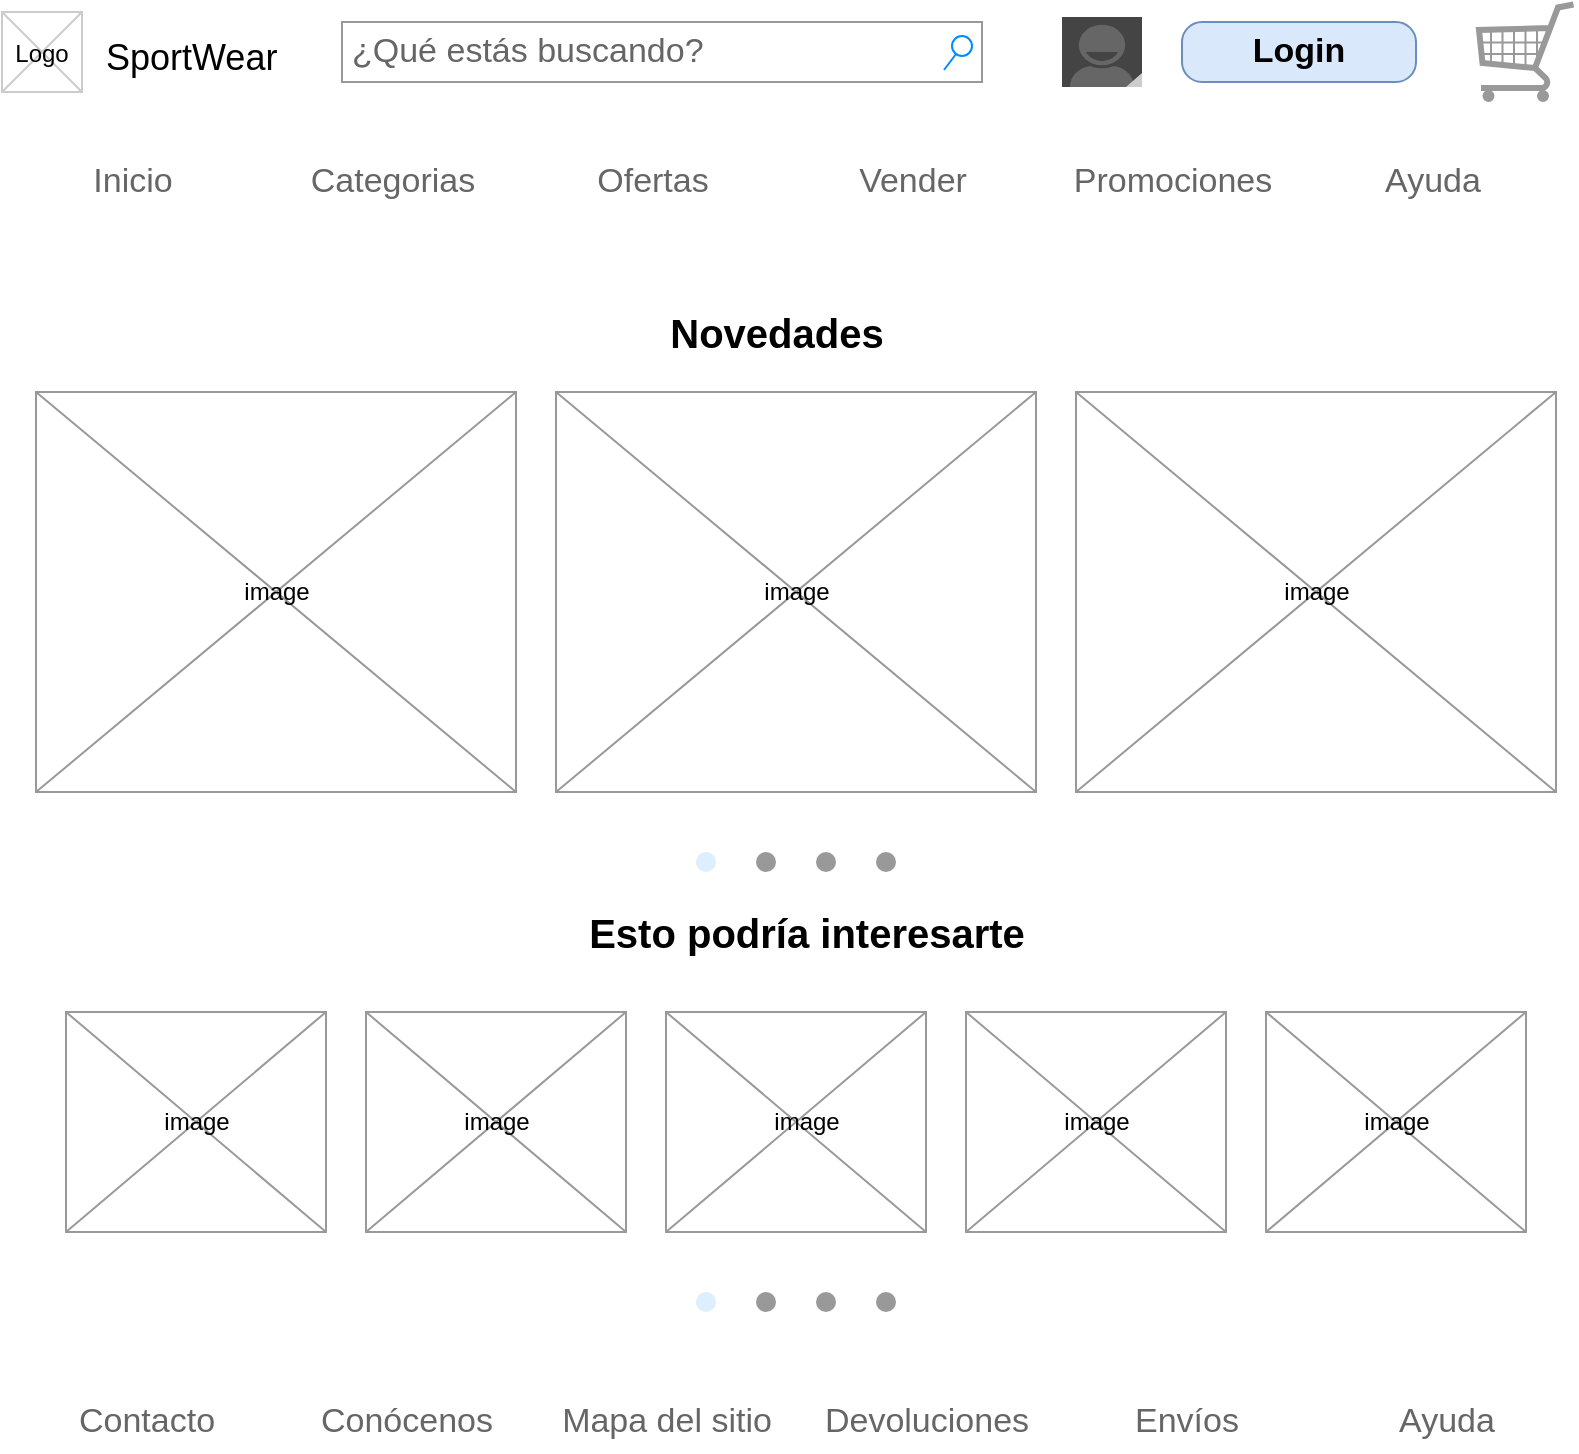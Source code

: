 <mxfile version="12.9.14" type="device"><diagram name="Page-1" id="f1b7ffb7-ca1e-a977-7cf5-a751b3c06c05"><mxGraphModel dx="1422" dy="794" grid="1" gridSize="10" guides="1" tooltips="1" connect="1" arrows="1" fold="1" page="1" pageScale="1" pageWidth="826" pageHeight="1169" background="#ffffff" math="0" shadow="0"><root><mxCell id="0"/><mxCell id="1" parent="0"/><mxCell id="2" value="SportWear" style="text;spacingTop=-5;fontSize=18;fontStyle=0" parent="1" vertex="1"><mxGeometry x="73" y="30" width="90" height="20" as="geometry"/></mxCell><mxCell id="20" value="" style="verticalLabelPosition=bottom;verticalAlign=top;strokeWidth=1;shape=mxgraph.mockup.graphics.iconGrid;strokeColor=#CCCCCC;gridSize=1,1;" parent="1" vertex="1"><mxGeometry x="23" y="20" width="40" height="40" as="geometry"/></mxCell><mxCell id="21" value="Logo" style="text;spacingTop=-5;align=center;verticalAlign=middle;" parent="1" vertex="1"><mxGeometry x="23" y="22.5" width="40" height="40" as="geometry"/></mxCell><mxCell id="jEn-GdpzN3LocC7QqjdC-65" value="¿Qué estás buscando?" style="strokeWidth=1;shadow=0;dashed=0;align=center;html=1;shape=mxgraph.mockup.forms.searchBox;strokeColor=#999999;mainText=;strokeColor2=#008cff;fontColor=#666666;fontSize=17;align=left;spacingLeft=3;" vertex="1" parent="1"><mxGeometry x="193" y="25" width="320" height="30" as="geometry"/></mxCell><mxCell id="jEn-GdpzN3LocC7QqjdC-80" value="" style="verticalLabelPosition=bottom;shadow=0;dashed=0;align=center;html=1;verticalAlign=top;strokeWidth=1;shape=mxgraph.mockup.misc.shoppingCart;strokeColor=#999999;" vertex="1" parent="1"><mxGeometry x="760" y="15" width="50" height="50" as="geometry"/></mxCell><mxCell id="jEn-GdpzN3LocC7QqjdC-81" value="" style="verticalLabelPosition=bottom;verticalAlign=top;html=1;shadow=0;dashed=0;strokeWidth=1;shape=mxgraph.android.contact_badge_normal;align=center;" vertex="1" parent="1"><mxGeometry x="553" y="22.5" width="40" height="35" as="geometry"/></mxCell><mxCell id="jEn-GdpzN3LocC7QqjdC-82" value="Login" style="strokeWidth=1;shadow=0;dashed=0;align=center;html=1;shape=mxgraph.mockup.buttons.button;mainText=;buttonStyle=round;fontSize=17;fontStyle=1;whiteSpace=wrap;fillColor=#dae8fc;strokeColor=#6c8ebf;" vertex="1" parent="1"><mxGeometry x="613" y="25" width="117" height="30" as="geometry"/></mxCell><mxCell id="jEn-GdpzN3LocC7QqjdC-83" value="" style="strokeWidth=1;shadow=0;dashed=0;align=center;html=1;shape=mxgraph.mockup.forms.rrect;rSize=0;strokeColor=none;" vertex="1" parent="1"><mxGeometry x="23" y="90" width="780" height="30" as="geometry"/></mxCell><mxCell id="jEn-GdpzN3LocC7QqjdC-84" value="Inicio" style="strokeColor=inherit;fillColor=inherit;gradientColor=inherit;strokeWidth=1;shadow=0;dashed=0;align=center;html=1;shape=mxgraph.mockup.forms.rrect;rSize=0;fontSize=17;fontColor=#666666;" vertex="1" parent="jEn-GdpzN3LocC7QqjdC-83"><mxGeometry width="130" height="30" as="geometry"/></mxCell><mxCell id="jEn-GdpzN3LocC7QqjdC-85" value="Categorias" style="strokeColor=inherit;fillColor=inherit;gradientColor=inherit;strokeWidth=1;shadow=0;dashed=0;align=center;html=1;shape=mxgraph.mockup.forms.rrect;rSize=0;fontSize=17;fontColor=#666666;" vertex="1" parent="jEn-GdpzN3LocC7QqjdC-83"><mxGeometry x="130" width="130" height="30" as="geometry"/></mxCell><mxCell id="jEn-GdpzN3LocC7QqjdC-86" value="Ofertas" style="strokeColor=inherit;fillColor=inherit;gradientColor=inherit;strokeWidth=1;shadow=0;dashed=0;align=center;html=1;shape=mxgraph.mockup.forms.rrect;rSize=0;fontSize=17;fontColor=#666666;" vertex="1" parent="jEn-GdpzN3LocC7QqjdC-83"><mxGeometry x="260" width="130" height="30" as="geometry"/></mxCell><mxCell id="jEn-GdpzN3LocC7QqjdC-87" value="Vender" style="strokeColor=inherit;fillColor=inherit;gradientColor=inherit;strokeWidth=1;shadow=0;dashed=0;align=center;html=1;shape=mxgraph.mockup.forms.rrect;rSize=0;fontSize=17;fontColor=#666666;" vertex="1" parent="jEn-GdpzN3LocC7QqjdC-83"><mxGeometry x="390" width="130" height="30" as="geometry"/></mxCell><mxCell id="jEn-GdpzN3LocC7QqjdC-88" value="Promociones" style="strokeColor=inherit;fillColor=inherit;gradientColor=inherit;strokeWidth=1;shadow=0;dashed=0;align=center;html=1;shape=mxgraph.mockup.forms.rrect;rSize=0;fontSize=17;fontColor=#666666;" vertex="1" parent="jEn-GdpzN3LocC7QqjdC-83"><mxGeometry x="520" width="130" height="30" as="geometry"/></mxCell><mxCell id="jEn-GdpzN3LocC7QqjdC-89" value="Ayuda" style="strokeColor=inherit;fillColor=inherit;gradientColor=inherit;strokeWidth=1;shadow=0;dashed=0;align=center;html=1;shape=mxgraph.mockup.forms.rrect;rSize=0;fontSize=17;fontColor=#666666;" vertex="1" parent="jEn-GdpzN3LocC7QqjdC-83"><mxGeometry x="650" width="130" height="30" as="geometry"/></mxCell><mxCell id="jEn-GdpzN3LocC7QqjdC-92" value="" style="verticalLabelPosition=bottom;shadow=0;dashed=0;align=center;html=1;verticalAlign=top;strokeWidth=1;shape=mxgraph.mockup.graphics.simpleIcon;strokeColor=#999999;" vertex="1" parent="1"><mxGeometry x="40" y="210" width="240" height="200" as="geometry"/></mxCell><mxCell id="jEn-GdpzN3LocC7QqjdC-94" value="" style="verticalLabelPosition=bottom;shadow=0;dashed=0;align=center;html=1;verticalAlign=top;strokeWidth=1;shape=mxgraph.mockup.graphics.simpleIcon;strokeColor=#999999;" vertex="1" parent="1"><mxGeometry x="300" y="210" width="240" height="200" as="geometry"/></mxCell><mxCell id="jEn-GdpzN3LocC7QqjdC-95" value="" style="verticalLabelPosition=bottom;shadow=0;dashed=0;align=center;html=1;verticalAlign=top;strokeWidth=1;shape=mxgraph.mockup.graphics.simpleIcon;strokeColor=#999999;" vertex="1" parent="1"><mxGeometry x="560" y="210" width="240" height="200" as="geometry"/></mxCell><mxCell id="jEn-GdpzN3LocC7QqjdC-98" value="" style="verticalLabelPosition=bottom;shadow=0;dashed=0;align=center;html=1;verticalAlign=top;strokeWidth=1;shape=mxgraph.mockup.navigation.pageControl;fillColor=#999999;strokeColor=#ddeeff;gradientColor=none;" vertex="1" parent="1"><mxGeometry x="370" y="650" width="100" height="30" as="geometry"/></mxCell><mxCell id="jEn-GdpzN3LocC7QqjdC-100" value="" style="verticalLabelPosition=bottom;shadow=0;dashed=0;align=center;html=1;verticalAlign=top;strokeWidth=1;shape=mxgraph.mockup.graphics.simpleIcon;strokeColor=#999999;" vertex="1" parent="1"><mxGeometry x="55" y="520" width="130" height="110" as="geometry"/></mxCell><mxCell id="jEn-GdpzN3LocC7QqjdC-105" value="" style="verticalLabelPosition=bottom;shadow=0;dashed=0;align=center;html=1;verticalAlign=top;strokeWidth=1;shape=mxgraph.mockup.graphics.simpleIcon;strokeColor=#999999;" vertex="1" parent="1"><mxGeometry x="205" y="520" width="130" height="110" as="geometry"/></mxCell><mxCell id="jEn-GdpzN3LocC7QqjdC-106" value="" style="verticalLabelPosition=bottom;shadow=0;dashed=0;align=center;html=1;verticalAlign=top;strokeWidth=1;shape=mxgraph.mockup.graphics.simpleIcon;strokeColor=#999999;" vertex="1" parent="1"><mxGeometry x="355" y="520" width="130" height="110" as="geometry"/></mxCell><mxCell id="jEn-GdpzN3LocC7QqjdC-107" value="" style="verticalLabelPosition=bottom;shadow=0;dashed=0;align=center;html=1;verticalAlign=top;strokeWidth=1;shape=mxgraph.mockup.graphics.simpleIcon;strokeColor=#999999;" vertex="1" parent="1"><mxGeometry x="505" y="520" width="130" height="110" as="geometry"/></mxCell><mxCell id="jEn-GdpzN3LocC7QqjdC-108" value="" style="verticalLabelPosition=bottom;shadow=0;dashed=0;align=center;html=1;verticalAlign=top;strokeWidth=1;shape=mxgraph.mockup.graphics.simpleIcon;strokeColor=#999999;" vertex="1" parent="1"><mxGeometry x="655" y="520" width="130" height="110" as="geometry"/></mxCell><mxCell id="jEn-GdpzN3LocC7QqjdC-109" value="&lt;font face=&quot;Helvetica&quot; size=&quot;1&quot;&gt;&lt;b style=&quot;font-size: 20px&quot;&gt;Novedades&lt;/b&gt;&lt;/font&gt;" style="text;html=1;align=center;verticalAlign=middle;resizable=0;points=[];autosize=1;fontFamily=Calibri;" vertex="1" parent="1"><mxGeometry x="350" y="170" width="120" height="20" as="geometry"/></mxCell><mxCell id="jEn-GdpzN3LocC7QqjdC-111" value="&lt;font face=&quot;Helvetica&quot; size=&quot;1&quot;&gt;&lt;b style=&quot;font-size: 20px&quot;&gt;Esto podría interesarte&lt;br&gt;&lt;/b&gt;&lt;/font&gt;" style="text;html=1;align=center;verticalAlign=middle;resizable=0;points=[];autosize=1;fontFamily=Calibri;" vertex="1" parent="1"><mxGeometry x="310" y="470" width="230" height="20" as="geometry"/></mxCell><mxCell id="jEn-GdpzN3LocC7QqjdC-112" value="" style="verticalLabelPosition=bottom;shadow=0;dashed=0;align=center;html=1;verticalAlign=top;strokeWidth=1;shape=mxgraph.mockup.navigation.pageControl;fillColor=#999999;strokeColor=#ddeeff;gradientColor=none;" vertex="1" parent="1"><mxGeometry x="370" y="430" width="100" height="30" as="geometry"/></mxCell><mxCell id="jEn-GdpzN3LocC7QqjdC-113" value="" style="strokeWidth=1;shadow=0;dashed=1;align=center;html=1;shape=mxgraph.mockup.forms.rrect;rSize=0;strokeColor=none;dashPattern=1 4;" vertex="1" parent="1"><mxGeometry x="30" y="710" width="780" height="30" as="geometry"/></mxCell><mxCell id="jEn-GdpzN3LocC7QqjdC-114" value="Contacto" style="strokeColor=inherit;fillColor=inherit;gradientColor=inherit;strokeWidth=1;shadow=0;dashed=0;align=center;html=1;shape=mxgraph.mockup.forms.rrect;rSize=0;fontSize=17;fontColor=#666666;" vertex="1" parent="jEn-GdpzN3LocC7QqjdC-113"><mxGeometry width="130" height="30" as="geometry"/></mxCell><mxCell id="jEn-GdpzN3LocC7QqjdC-115" value="Conócenos" style="strokeColor=inherit;fillColor=inherit;gradientColor=inherit;strokeWidth=1;shadow=0;dashed=0;align=center;html=1;shape=mxgraph.mockup.forms.rrect;rSize=0;fontSize=17;fontColor=#666666;" vertex="1" parent="jEn-GdpzN3LocC7QqjdC-113"><mxGeometry x="130" width="130" height="30" as="geometry"/></mxCell><mxCell id="jEn-GdpzN3LocC7QqjdC-116" value="Mapa del sitio" style="strokeColor=inherit;fillColor=inherit;gradientColor=inherit;strokeWidth=1;shadow=0;dashed=0;align=center;html=1;shape=mxgraph.mockup.forms.rrect;rSize=0;fontSize=17;fontColor=#666666;" vertex="1" parent="jEn-GdpzN3LocC7QqjdC-113"><mxGeometry x="260" width="130" height="30" as="geometry"/></mxCell><mxCell id="jEn-GdpzN3LocC7QqjdC-117" value="Devoluciones" style="strokeColor=inherit;fillColor=inherit;gradientColor=inherit;strokeWidth=1;shadow=0;dashed=0;align=center;html=1;shape=mxgraph.mockup.forms.rrect;rSize=0;fontSize=17;fontColor=#666666;" vertex="1" parent="jEn-GdpzN3LocC7QqjdC-113"><mxGeometry x="390" width="130" height="30" as="geometry"/></mxCell><mxCell id="jEn-GdpzN3LocC7QqjdC-118" value="Envíos" style="strokeColor=inherit;fillColor=inherit;gradientColor=inherit;strokeWidth=1;shadow=0;dashed=0;align=center;html=1;shape=mxgraph.mockup.forms.rrect;rSize=0;fontSize=17;fontColor=#666666;" vertex="1" parent="jEn-GdpzN3LocC7QqjdC-113"><mxGeometry x="520" width="130" height="30" as="geometry"/></mxCell><mxCell id="jEn-GdpzN3LocC7QqjdC-119" value="Ayuda" style="strokeColor=inherit;fillColor=inherit;gradientColor=inherit;strokeWidth=1;shadow=0;dashed=0;align=center;html=1;shape=mxgraph.mockup.forms.rrect;rSize=0;fontSize=17;fontColor=#666666;" vertex="1" parent="jEn-GdpzN3LocC7QqjdC-113"><mxGeometry x="650" width="130" height="30" as="geometry"/></mxCell><mxCell id="jEn-GdpzN3LocC7QqjdC-120" value="image" style="text;html=1;align=center;verticalAlign=middle;resizable=0;points=[];autosize=1;" vertex="1" parent="1"><mxGeometry x="135" y="300" width="50" height="20" as="geometry"/></mxCell><mxCell id="jEn-GdpzN3LocC7QqjdC-121" value="image" style="text;html=1;align=center;verticalAlign=middle;resizable=0;points=[];autosize=1;" vertex="1" parent="1"><mxGeometry x="395" y="300" width="50" height="20" as="geometry"/></mxCell><mxCell id="jEn-GdpzN3LocC7QqjdC-122" value="image" style="text;html=1;align=center;verticalAlign=middle;resizable=0;points=[];autosize=1;" vertex="1" parent="1"><mxGeometry x="655" y="300" width="50" height="20" as="geometry"/></mxCell><mxCell id="jEn-GdpzN3LocC7QqjdC-123" value="image" style="text;html=1;align=center;verticalAlign=middle;resizable=0;points=[];autosize=1;" vertex="1" parent="1"><mxGeometry x="95" y="565" width="50" height="20" as="geometry"/></mxCell><mxCell id="jEn-GdpzN3LocC7QqjdC-124" value="image" style="text;html=1;align=center;verticalAlign=middle;resizable=0;points=[];autosize=1;" vertex="1" parent="1"><mxGeometry x="245" y="565" width="50" height="20" as="geometry"/></mxCell><mxCell id="jEn-GdpzN3LocC7QqjdC-125" value="image" style="text;html=1;align=center;verticalAlign=middle;resizable=0;points=[];autosize=1;" vertex="1" parent="1"><mxGeometry x="400" y="565" width="50" height="20" as="geometry"/></mxCell><mxCell id="jEn-GdpzN3LocC7QqjdC-126" value="image" style="text;html=1;align=center;verticalAlign=middle;resizable=0;points=[];autosize=1;" vertex="1" parent="1"><mxGeometry x="545" y="565" width="50" height="20" as="geometry"/></mxCell><mxCell id="jEn-GdpzN3LocC7QqjdC-127" value="image" style="text;html=1;align=center;verticalAlign=middle;resizable=0;points=[];autosize=1;" vertex="1" parent="1"><mxGeometry x="695" y="565" width="50" height="20" as="geometry"/></mxCell></root></mxGraphModel></diagram></mxfile>